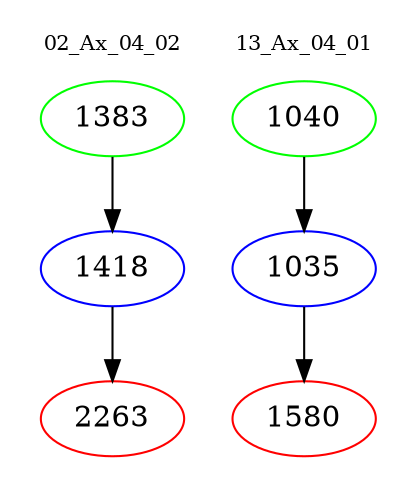 digraph{
subgraph cluster_0 {
color = white
label = "02_Ax_04_02";
fontsize=10;
T0_1383 [label="1383", color="green"]
T0_1383 -> T0_1418 [color="black"]
T0_1418 [label="1418", color="blue"]
T0_1418 -> T0_2263 [color="black"]
T0_2263 [label="2263", color="red"]
}
subgraph cluster_1 {
color = white
label = "13_Ax_04_01";
fontsize=10;
T1_1040 [label="1040", color="green"]
T1_1040 -> T1_1035 [color="black"]
T1_1035 [label="1035", color="blue"]
T1_1035 -> T1_1580 [color="black"]
T1_1580 [label="1580", color="red"]
}
}
